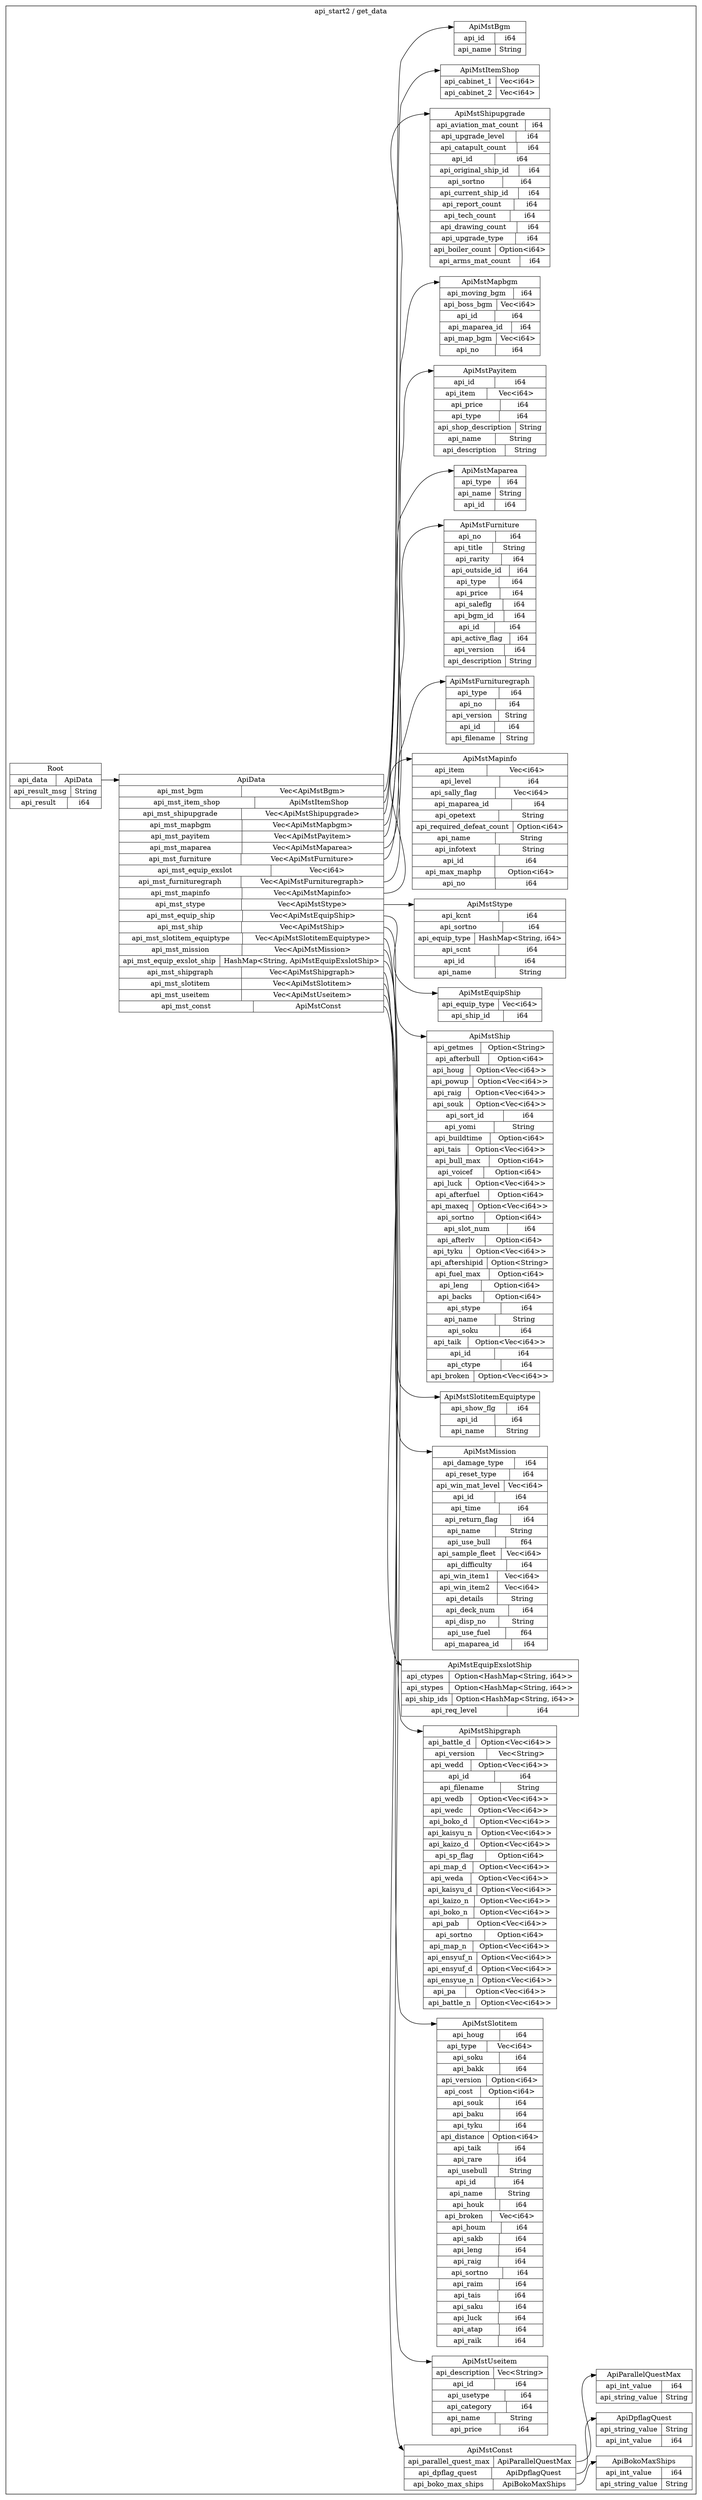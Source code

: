 digraph {
  rankdir=LR;
  subgraph cluster_0 {
    label="api_start2 / get_data";
    node [style="filled", color=white, style="solid", color=gray20];
    api_start2__get_data__ApiMstBgm [label="<ApiMstBgm> ApiMstBgm  | { api_id | <api_id> i64 } | { api_name | <api_name> String }", shape=record];
    api_start2__get_data__ApiMstItemShop [label="<ApiMstItemShop> ApiMstItemShop  | { api_cabinet_1 | <api_cabinet_1> Vec\<i64\> } | { api_cabinet_2 | <api_cabinet_2> Vec\<i64\> }", shape=record];
    api_start2__get_data__ApiMstUseitem [label="<ApiMstUseitem> ApiMstUseitem  | { api_description | <api_description> Vec\<String\> } | { api_id | <api_id> i64 } | { api_usetype | <api_usetype> i64 } | { api_category | <api_category> i64 } | { api_name | <api_name> String } | { api_price | <api_price> i64 }", shape=record];
    api_start2__get_data__ApiMstEquipShip [label="<ApiMstEquipShip> ApiMstEquipShip  | { api_equip_type | <api_equip_type> Vec\<i64\> } | { api_ship_id | <api_ship_id> i64 }", shape=record];
    api_start2__get_data__ApiMstFurniture [label="<ApiMstFurniture> ApiMstFurniture  | { api_no | <api_no> i64 } | { api_title | <api_title> String } | { api_rarity | <api_rarity> i64 } | { api_outside_id | <api_outside_id> i64 } | { api_type | <api_type> i64 } | { api_price | <api_price> i64 } | { api_saleflg | <api_saleflg> i64 } | { api_bgm_id | <api_bgm_id> i64 } | { api_id | <api_id> i64 } | { api_active_flag | <api_active_flag> i64 } | { api_version | <api_version> i64 } | { api_description | <api_description> String }", shape=record];
    api_start2__get_data__ApiMstMapbgm [label="<ApiMstMapbgm> ApiMstMapbgm  | { api_moving_bgm | <api_moving_bgm> i64 } | { api_boss_bgm | <api_boss_bgm> Vec\<i64\> } | { api_id | <api_id> i64 } | { api_maparea_id | <api_maparea_id> i64 } | { api_map_bgm | <api_map_bgm> Vec\<i64\> } | { api_no | <api_no> i64 }", shape=record];
    api_start2__get_data__ApiMstSlotitemEquiptype [label="<ApiMstSlotitemEquiptype> ApiMstSlotitemEquiptype  | { api_show_flg | <api_show_flg> i64 } | { api_id | <api_id> i64 } | { api_name | <api_name> String }", shape=record];
    api_start2__get_data__ApiMstMission [label="<ApiMstMission> ApiMstMission  | { api_damage_type | <api_damage_type> i64 } | { api_reset_type | <api_reset_type> i64 } | { api_win_mat_level | <api_win_mat_level> Vec\<i64\> } | { api_id | <api_id> i64 } | { api_time | <api_time> i64 } | { api_return_flag | <api_return_flag> i64 } | { api_name | <api_name> String } | { api_use_bull | <api_use_bull> f64 } | { api_sample_fleet | <api_sample_fleet> Vec\<i64\> } | { api_difficulty | <api_difficulty> i64 } | { api_win_item1 | <api_win_item1> Vec\<i64\> } | { api_win_item2 | <api_win_item2> Vec\<i64\> } | { api_details | <api_details> String } | { api_deck_num | <api_deck_num> i64 } | { api_disp_no | <api_disp_no> String } | { api_use_fuel | <api_use_fuel> f64 } | { api_maparea_id | <api_maparea_id> i64 }", shape=record];
    api_start2__get_data__ApiData [label="<ApiData> ApiData  | { api_mst_bgm | <api_mst_bgm> Vec\<ApiMstBgm\> } | { api_mst_item_shop | <api_mst_item_shop> ApiMstItemShop } | { api_mst_shipupgrade | <api_mst_shipupgrade> Vec\<ApiMstShipupgrade\> } | { api_mst_mapbgm | <api_mst_mapbgm> Vec\<ApiMstMapbgm\> } | { api_mst_payitem | <api_mst_payitem> Vec\<ApiMstPayitem\> } | { api_mst_maparea | <api_mst_maparea> Vec\<ApiMstMaparea\> } | { api_mst_furniture | <api_mst_furniture> Vec\<ApiMstFurniture\> } | { api_mst_equip_exslot | <api_mst_equip_exslot> Vec\<i64\> } | { api_mst_furnituregraph | <api_mst_furnituregraph> Vec\<ApiMstFurnituregraph\> } | { api_mst_mapinfo | <api_mst_mapinfo> Vec\<ApiMstMapinfo\> } | { api_mst_stype | <api_mst_stype> Vec\<ApiMstStype\> } | { api_mst_equip_ship | <api_mst_equip_ship> Vec\<ApiMstEquipShip\> } | { api_mst_ship | <api_mst_ship> Vec\<ApiMstShip\> } | { api_mst_slotitem_equiptype | <api_mst_slotitem_equiptype> Vec\<ApiMstSlotitemEquiptype\> } | { api_mst_mission | <api_mst_mission> Vec\<ApiMstMission\> } | { api_mst_equip_exslot_ship | <api_mst_equip_exslot_ship> HashMap\<String, ApiMstEquipExslotShip\> } | { api_mst_shipgraph | <api_mst_shipgraph> Vec\<ApiMstShipgraph\> } | { api_mst_slotitem | <api_mst_slotitem> Vec\<ApiMstSlotitem\> } | { api_mst_useitem | <api_mst_useitem> Vec\<ApiMstUseitem\> } | { api_mst_const | <api_mst_const> ApiMstConst }", shape=record];
    api_start2__get_data__ApiData:api_mst_bgm:e -> api_start2__get_data__ApiMstBgm:ApiMstBgm:w;
    api_start2__get_data__ApiData:api_mst_item_shop:e -> api_start2__get_data__ApiMstItemShop:ApiMstItemShop:w;
    api_start2__get_data__ApiMstShipupgrade;
    api_start2__get_data__ApiData:api_mst_shipupgrade:e -> api_start2__get_data__ApiMstShipupgrade:ApiMstShipupgrade:w;
    api_start2__get_data__ApiData:api_mst_mapbgm:e -> api_start2__get_data__ApiMstMapbgm:ApiMstMapbgm:w;
    api_start2__get_data__ApiMstPayitem;
    api_start2__get_data__ApiData:api_mst_payitem:e -> api_start2__get_data__ApiMstPayitem:ApiMstPayitem:w;
    api_start2__get_data__ApiMstMaparea;
    api_start2__get_data__ApiData:api_mst_maparea:e -> api_start2__get_data__ApiMstMaparea:ApiMstMaparea:w;
    api_start2__get_data__ApiData:api_mst_furniture:e -> api_start2__get_data__ApiMstFurniture:ApiMstFurniture:w;
    api_start2__get_data__ApiMstFurnituregraph;
    api_start2__get_data__ApiData:api_mst_furnituregraph:e -> api_start2__get_data__ApiMstFurnituregraph:ApiMstFurnituregraph:w;
    api_start2__get_data__ApiMstMapinfo;
    api_start2__get_data__ApiData:api_mst_mapinfo:e -> api_start2__get_data__ApiMstMapinfo:ApiMstMapinfo:w;
    api_start2__get_data__ApiMstStype;
    api_start2__get_data__ApiData:api_mst_stype:e -> api_start2__get_data__ApiMstStype:ApiMstStype:w;
    api_start2__get_data__ApiData:api_mst_equip_ship:e -> api_start2__get_data__ApiMstEquipShip:ApiMstEquipShip:w;
    api_start2__get_data__ApiMstShip;
    api_start2__get_data__ApiData:api_mst_ship:e -> api_start2__get_data__ApiMstShip:ApiMstShip:w;
    api_start2__get_data__ApiData:api_mst_slotitem_equiptype:e -> api_start2__get_data__ApiMstSlotitemEquiptype:ApiMstSlotitemEquiptype:w;
    api_start2__get_data__ApiData:api_mst_mission:e -> api_start2__get_data__ApiMstMission:ApiMstMission:w;
    api_start2__get_data__ApiMstEquipExslotShip;
    api_start2__get_data__ApiData:api_mst_equip_exslot_ship:e -> api_start2__get_data__ApiMstEquipExslotShip:ApiMstEquipExslotShip:w;
    api_start2__get_data__ApiMstShipgraph;
    api_start2__get_data__ApiData:api_mst_shipgraph:e -> api_start2__get_data__ApiMstShipgraph:ApiMstShipgraph:w;
    api_start2__get_data__ApiMstSlotitem;
    api_start2__get_data__ApiData:api_mst_slotitem:e -> api_start2__get_data__ApiMstSlotitem:ApiMstSlotitem:w;
    api_start2__get_data__ApiData:api_mst_useitem:e -> api_start2__get_data__ApiMstUseitem:ApiMstUseitem:w;
    api_start2__get_data__ApiMstConst;
    api_start2__get_data__ApiData:api_mst_const:e -> api_start2__get_data__ApiMstConst:ApiMstConst:w;
    api_start2__get_data__ApiMstStype [label="<ApiMstStype> ApiMstStype  | { api_kcnt | <api_kcnt> i64 } | { api_sortno | <api_sortno> i64 } | { api_equip_type | <api_equip_type> HashMap\<String, i64\> } | { api_scnt | <api_scnt> i64 } | { api_id | <api_id> i64 } | { api_name | <api_name> String }", shape=record];
    api_start2__get_data__Root [label="<Root> Root  | { api_data | <api_data> ApiData } | { api_result_msg | <api_result_msg> String } | { api_result | <api_result> i64 }", shape=record];
    api_start2__get_data__Root:api_data:e -> api_start2__get_data__ApiData:ApiData:w;
    api_start2__get_data__ApiMstEquipExslotShip [label="<ApiMstEquipExslotShip> ApiMstEquipExslotShip  | { api_ctypes | <api_ctypes> Option\<HashMap\<String, i64\>\> } | { api_stypes | <api_stypes> Option\<HashMap\<String, i64\>\> } | { api_ship_ids | <api_ship_ids> Option\<HashMap\<String, i64\>\> } | { api_req_level | <api_req_level> i64 }", shape=record];
    api_start2__get_data__ApiMstSlotitem [label="<ApiMstSlotitem> ApiMstSlotitem  | { api_houg | <api_houg> i64 } | { api_type | <api_type> Vec\<i64\> } | { api_soku | <api_soku> i64 } | { api_bakk | <api_bakk> i64 } | { api_version | <api_version> Option\<i64\> } | { api_cost | <api_cost> Option\<i64\> } | { api_souk | <api_souk> i64 } | { api_baku | <api_baku> i64 } | { api_tyku | <api_tyku> i64 } | { api_distance | <api_distance> Option\<i64\> } | { api_taik | <api_taik> i64 } | { api_rare | <api_rare> i64 } | { api_usebull | <api_usebull> String } | { api_id | <api_id> i64 } | { api_name | <api_name> String } | { api_houk | <api_houk> i64 } | { api_broken | <api_broken> Vec\<i64\> } | { api_houm | <api_houm> i64 } | { api_sakb | <api_sakb> i64 } | { api_leng | <api_leng> i64 } | { api_raig | <api_raig> i64 } | { api_sortno | <api_sortno> i64 } | { api_raim | <api_raim> i64 } | { api_tais | <api_tais> i64 } | { api_saku | <api_saku> i64 } | { api_luck | <api_luck> i64 } | { api_atap | <api_atap> i64 } | { api_raik | <api_raik> i64 }", shape=record];
    api_start2__get_data__ApiParallelQuestMax [label="<ApiParallelQuestMax> ApiParallelQuestMax  | { api_int_value | <api_int_value> i64 } | { api_string_value | <api_string_value> String }", shape=record];
    api_start2__get_data__ApiMstConst [label="<ApiMstConst> ApiMstConst  | { api_parallel_quest_max | <api_parallel_quest_max> ApiParallelQuestMax } | { api_dpflag_quest | <api_dpflag_quest> ApiDpflagQuest } | { api_boko_max_ships | <api_boko_max_ships> ApiBokoMaxShips }", shape=record];
    api_start2__get_data__ApiMstConst:api_parallel_quest_max:e -> api_start2__get_data__ApiParallelQuestMax:ApiParallelQuestMax:w;
    api_start2__get_data__ApiDpflagQuest;
    api_start2__get_data__ApiMstConst:api_dpflag_quest:e -> api_start2__get_data__ApiDpflagQuest:ApiDpflagQuest:w;
    api_start2__get_data__ApiBokoMaxShips;
    api_start2__get_data__ApiMstConst:api_boko_max_ships:e -> api_start2__get_data__ApiBokoMaxShips:ApiBokoMaxShips:w;
    api_start2__get_data__ApiMstShipgraph [label="<ApiMstShipgraph> ApiMstShipgraph  | { api_battle_d | <api_battle_d> Option\<Vec\<i64\>\> } | { api_version | <api_version> Vec\<String\> } | { api_wedd | <api_wedd> Option\<Vec\<i64\>\> } | { api_id | <api_id> i64 } | { api_filename | <api_filename> String } | { api_wedb | <api_wedb> Option\<Vec\<i64\>\> } | { api_wedc | <api_wedc> Option\<Vec\<i64\>\> } | { api_boko_d | <api_boko_d> Option\<Vec\<i64\>\> } | { api_kaisyu_n | <api_kaisyu_n> Option\<Vec\<i64\>\> } | { api_kaizo_d | <api_kaizo_d> Option\<Vec\<i64\>\> } | { api_sp_flag | <api_sp_flag> Option\<i64\> } | { api_map_d | <api_map_d> Option\<Vec\<i64\>\> } | { api_weda | <api_weda> Option\<Vec\<i64\>\> } | { api_kaisyu_d | <api_kaisyu_d> Option\<Vec\<i64\>\> } | { api_kaizo_n | <api_kaizo_n> Option\<Vec\<i64\>\> } | { api_boko_n | <api_boko_n> Option\<Vec\<i64\>\> } | { api_pab | <api_pab> Option\<Vec\<i64\>\> } | { api_sortno | <api_sortno> Option\<i64\> } | { api_map_n | <api_map_n> Option\<Vec\<i64\>\> } | { api_ensyuf_n | <api_ensyuf_n> Option\<Vec\<i64\>\> } | { api_ensyuf_d | <api_ensyuf_d> Option\<Vec\<i64\>\> } | { api_ensyue_n | <api_ensyue_n> Option\<Vec\<i64\>\> } | { api_pa | <api_pa> Option\<Vec\<i64\>\> } | { api_battle_n | <api_battle_n> Option\<Vec\<i64\>\> }", shape=record];
    api_start2__get_data__ApiMstMaparea [label="<ApiMstMaparea> ApiMstMaparea  | { api_type | <api_type> i64 } | { api_name | <api_name> String } | { api_id | <api_id> i64 }", shape=record];
    api_start2__get_data__ApiMstPayitem [label="<ApiMstPayitem> ApiMstPayitem  | { api_id | <api_id> i64 } | { api_item | <api_item> Vec\<i64\> } | { api_price | <api_price> i64 } | { api_type | <api_type> i64 } | { api_shop_description | <api_shop_description> String } | { api_name | <api_name> String } | { api_description | <api_description> String }", shape=record];
    api_start2__get_data__ApiBokoMaxShips [label="<ApiBokoMaxShips> ApiBokoMaxShips  | { api_int_value | <api_int_value> i64 } | { api_string_value | <api_string_value> String }", shape=record];
    api_start2__get_data__ApiMstShip [label="<ApiMstShip> ApiMstShip  | { api_getmes | <api_getmes> Option\<String\> } | { api_afterbull | <api_afterbull> Option\<i64\> } | { api_houg | <api_houg> Option\<Vec\<i64\>\> } | { api_powup | <api_powup> Option\<Vec\<i64\>\> } | { api_raig | <api_raig> Option\<Vec\<i64\>\> } | { api_souk | <api_souk> Option\<Vec\<i64\>\> } | { api_sort_id | <api_sort_id> i64 } | { api_yomi | <api_yomi> String } | { api_buildtime | <api_buildtime> Option\<i64\> } | { api_tais | <api_tais> Option\<Vec\<i64\>\> } | { api_bull_max | <api_bull_max> Option\<i64\> } | { api_voicef | <api_voicef> Option\<i64\> } | { api_luck | <api_luck> Option\<Vec\<i64\>\> } | { api_afterfuel | <api_afterfuel> Option\<i64\> } | { api_maxeq | <api_maxeq> Option\<Vec\<i64\>\> } | { api_sortno | <api_sortno> Option\<i64\> } | { api_slot_num | <api_slot_num> i64 } | { api_afterlv | <api_afterlv> Option\<i64\> } | { api_tyku | <api_tyku> Option\<Vec\<i64\>\> } | { api_aftershipid | <api_aftershipid> Option\<String\> } | { api_fuel_max | <api_fuel_max> Option\<i64\> } | { api_leng | <api_leng> Option\<i64\> } | { api_backs | <api_backs> Option\<i64\> } | { api_stype | <api_stype> i64 } | { api_name | <api_name> String } | { api_soku | <api_soku> i64 } | { api_taik | <api_taik> Option\<Vec\<i64\>\> } | { api_id | <api_id> i64 } | { api_ctype | <api_ctype> i64 } | { api_broken | <api_broken> Option\<Vec\<i64\>\> }", shape=record];
    api_start2__get_data__ApiMstFurnituregraph [label="<ApiMstFurnituregraph> ApiMstFurnituregraph  | { api_type | <api_type> i64 } | { api_no | <api_no> i64 } | { api_version | <api_version> String } | { api_id | <api_id> i64 } | { api_filename | <api_filename> String }", shape=record];
    api_start2__get_data__ApiDpflagQuest [label="<ApiDpflagQuest> ApiDpflagQuest  | { api_string_value | <api_string_value> String } | { api_int_value | <api_int_value> i64 }", shape=record];
    api_start2__get_data__ApiMstMapinfo [label="<ApiMstMapinfo> ApiMstMapinfo  | { api_item | <api_item> Vec\<i64\> } | { api_level | <api_level> i64 } | { api_sally_flag | <api_sally_flag> Vec\<i64\> } | { api_maparea_id | <api_maparea_id> i64 } | { api_opetext | <api_opetext> String } | { api_required_defeat_count | <api_required_defeat_count> Option\<i64\> } | { api_name | <api_name> String } | { api_infotext | <api_infotext> String } | { api_id | <api_id> i64 } | { api_max_maphp | <api_max_maphp> Option\<i64\> } | { api_no | <api_no> i64 }", shape=record];
    api_start2__get_data__ApiMstShipupgrade [label="<ApiMstShipupgrade> ApiMstShipupgrade  | { api_aviation_mat_count | <api_aviation_mat_count> i64 } | { api_upgrade_level | <api_upgrade_level> i64 } | { api_catapult_count | <api_catapult_count> i64 } | { api_id | <api_id> i64 } | { api_original_ship_id | <api_original_ship_id> i64 } | { api_sortno | <api_sortno> i64 } | { api_current_ship_id | <api_current_ship_id> i64 } | { api_report_count | <api_report_count> i64 } | { api_tech_count | <api_tech_count> i64 } | { api_drawing_count | <api_drawing_count> i64 } | { api_upgrade_type | <api_upgrade_type> i64 } | { api_boiler_count | <api_boiler_count> Option\<i64\> } | { api_arms_mat_count | <api_arms_mat_count> i64 }", shape=record];
  }
}
